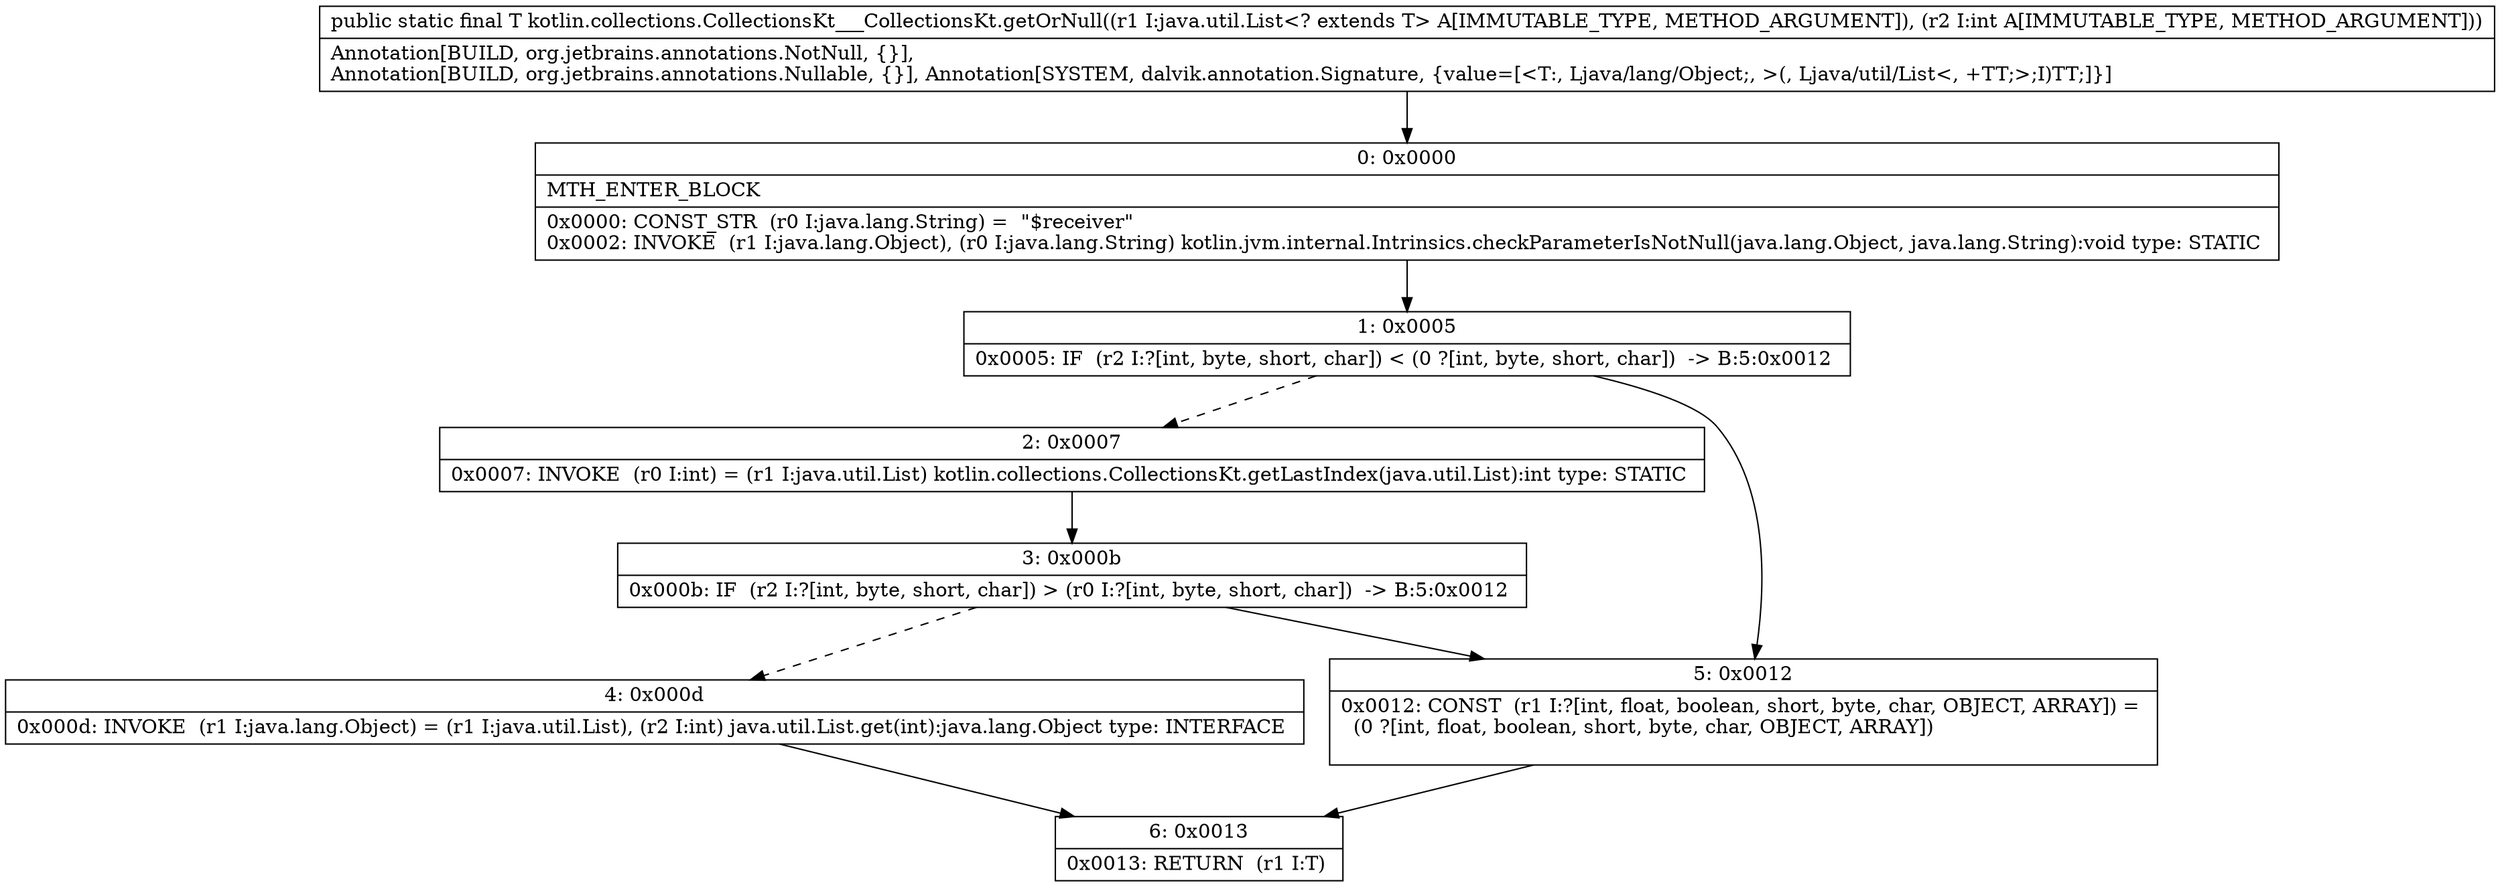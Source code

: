 digraph "CFG forkotlin.collections.CollectionsKt___CollectionsKt.getOrNull(Ljava\/util\/List;I)Ljava\/lang\/Object;" {
Node_0 [shape=record,label="{0\:\ 0x0000|MTH_ENTER_BLOCK\l|0x0000: CONST_STR  (r0 I:java.lang.String) =  \"$receiver\" \l0x0002: INVOKE  (r1 I:java.lang.Object), (r0 I:java.lang.String) kotlin.jvm.internal.Intrinsics.checkParameterIsNotNull(java.lang.Object, java.lang.String):void type: STATIC \l}"];
Node_1 [shape=record,label="{1\:\ 0x0005|0x0005: IF  (r2 I:?[int, byte, short, char]) \< (0 ?[int, byte, short, char])  \-\> B:5:0x0012 \l}"];
Node_2 [shape=record,label="{2\:\ 0x0007|0x0007: INVOKE  (r0 I:int) = (r1 I:java.util.List) kotlin.collections.CollectionsKt.getLastIndex(java.util.List):int type: STATIC \l}"];
Node_3 [shape=record,label="{3\:\ 0x000b|0x000b: IF  (r2 I:?[int, byte, short, char]) \> (r0 I:?[int, byte, short, char])  \-\> B:5:0x0012 \l}"];
Node_4 [shape=record,label="{4\:\ 0x000d|0x000d: INVOKE  (r1 I:java.lang.Object) = (r1 I:java.util.List), (r2 I:int) java.util.List.get(int):java.lang.Object type: INTERFACE \l}"];
Node_5 [shape=record,label="{5\:\ 0x0012|0x0012: CONST  (r1 I:?[int, float, boolean, short, byte, char, OBJECT, ARRAY]) = \l  (0 ?[int, float, boolean, short, byte, char, OBJECT, ARRAY])\l \l}"];
Node_6 [shape=record,label="{6\:\ 0x0013|0x0013: RETURN  (r1 I:T) \l}"];
MethodNode[shape=record,label="{public static final T kotlin.collections.CollectionsKt___CollectionsKt.getOrNull((r1 I:java.util.List\<? extends T\> A[IMMUTABLE_TYPE, METHOD_ARGUMENT]), (r2 I:int A[IMMUTABLE_TYPE, METHOD_ARGUMENT]))  | Annotation[BUILD, org.jetbrains.annotations.NotNull, \{\}], \lAnnotation[BUILD, org.jetbrains.annotations.Nullable, \{\}], Annotation[SYSTEM, dalvik.annotation.Signature, \{value=[\<T:, Ljava\/lang\/Object;, \>(, Ljava\/util\/List\<, +TT;\>;I)TT;]\}]\l}"];
MethodNode -> Node_0;
Node_0 -> Node_1;
Node_1 -> Node_2[style=dashed];
Node_1 -> Node_5;
Node_2 -> Node_3;
Node_3 -> Node_4[style=dashed];
Node_3 -> Node_5;
Node_4 -> Node_6;
Node_5 -> Node_6;
}

